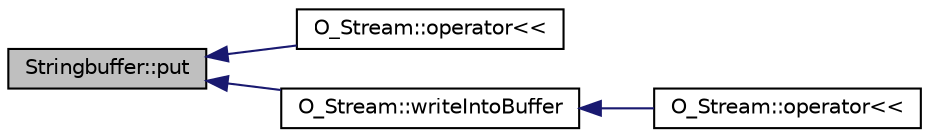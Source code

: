 digraph "Stringbuffer::put"
{
  bgcolor="transparent";
  edge [fontname="Helvetica",fontsize="10",labelfontname="Helvetica",labelfontsize="10"];
  node [fontname="Helvetica",fontsize="10",shape=record];
  rankdir="LR";
  Node1 [label="Stringbuffer::put",height=0.2,width=0.4,color="black", fillcolor="grey75", style="filled", fontcolor="black"];
  Node1 -> Node2 [dir="back",color="midnightblue",fontsize="10",style="solid",fontname="Helvetica"];
  Node2 [label="O_Stream::operator\<\<",height=0.2,width=0.4,color="black",URL="$classO__Stream.html#a54c3b6ba3682176472dfc7a1a9e421bb",tooltip="overloded output operator "];
  Node1 -> Node3 [dir="back",color="midnightblue",fontsize="10",style="solid",fontname="Helvetica"];
  Node3 [label="O_Stream::writeIntoBuffer",height=0.2,width=0.4,color="black",URL="$classO__Stream.html#a36bd1d37b450da0f694baa689f9215c2",tooltip="helper function to write numbers to ascii "];
  Node3 -> Node4 [dir="back",color="midnightblue",fontsize="10",style="solid",fontname="Helvetica"];
  Node4 [label="O_Stream::operator\<\<",height=0.2,width=0.4,color="black",URL="$classO__Stream.html#a052ea7823415b7df21b2bfb144389821",tooltip="overloded output operator "];
}
